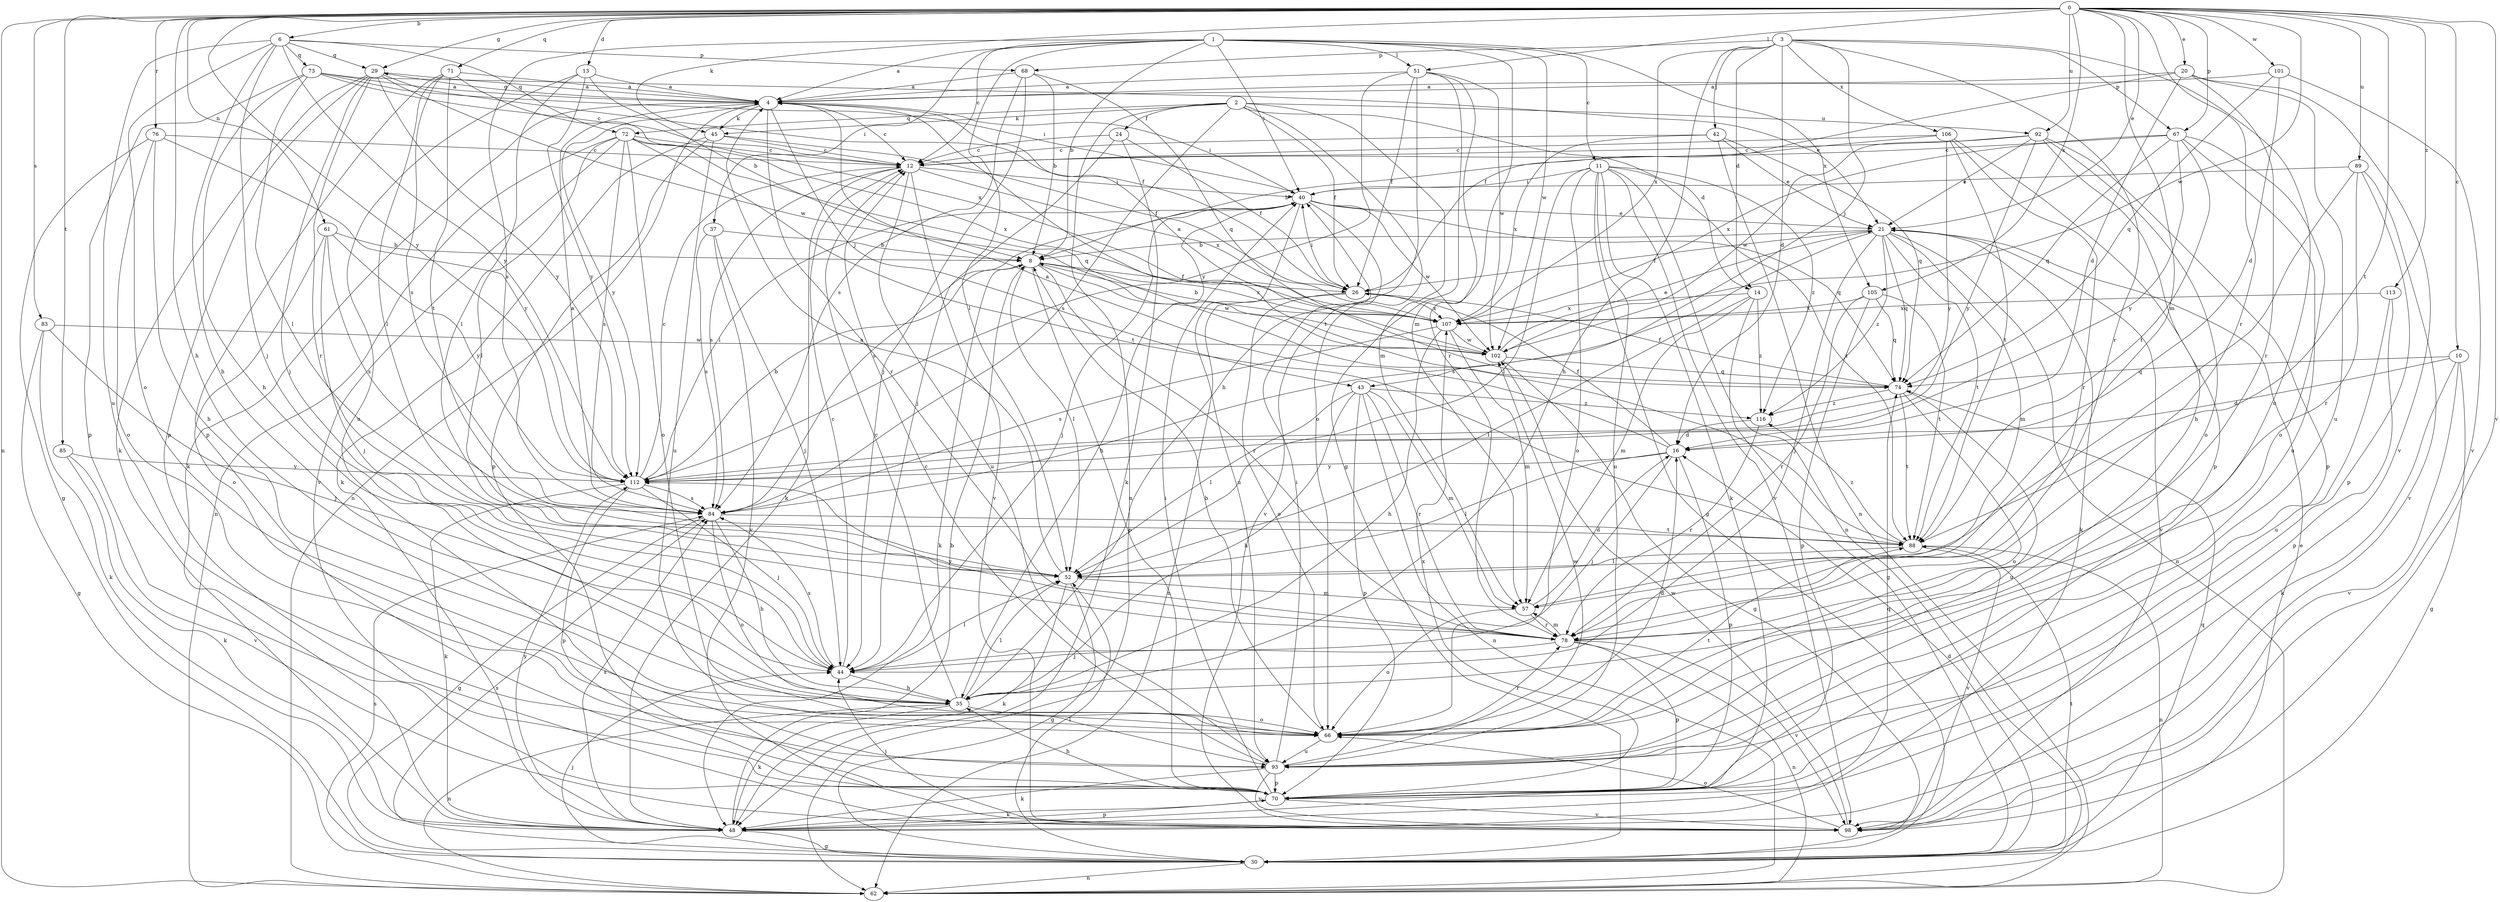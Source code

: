 strict digraph  {
0;
1;
2;
3;
4;
6;
8;
10;
11;
12;
13;
14;
16;
20;
21;
24;
26;
29;
30;
35;
37;
40;
42;
43;
44;
45;
48;
51;
52;
57;
61;
62;
66;
67;
68;
70;
71;
72;
73;
74;
76;
78;
83;
84;
85;
88;
89;
92;
93;
98;
101;
102;
105;
106;
107;
112;
113;
116;
0 -> 6  [label=b];
0 -> 10  [label=c];
0 -> 13  [label=d];
0 -> 20  [label=e];
0 -> 21  [label=e];
0 -> 29  [label=g];
0 -> 35  [label=h];
0 -> 45  [label=k];
0 -> 51  [label=l];
0 -> 57  [label=m];
0 -> 61  [label=n];
0 -> 62  [label=n];
0 -> 67  [label=p];
0 -> 71  [label=q];
0 -> 76  [label=r];
0 -> 78  [label=r];
0 -> 83  [label=s];
0 -> 85  [label=t];
0 -> 88  [label=t];
0 -> 89  [label=u];
0 -> 92  [label=u];
0 -> 98  [label=v];
0 -> 101  [label=w];
0 -> 102  [label=w];
0 -> 105  [label=x];
0 -> 112  [label=y];
0 -> 113  [label=z];
1 -> 4  [label=a];
1 -> 8  [label=b];
1 -> 11  [label=c];
1 -> 12  [label=c];
1 -> 37  [label=i];
1 -> 40  [label=i];
1 -> 51  [label=l];
1 -> 52  [label=l];
1 -> 57  [label=m];
1 -> 84  [label=s];
1 -> 102  [label=w];
1 -> 105  [label=x];
2 -> 14  [label=d];
2 -> 24  [label=f];
2 -> 26  [label=f];
2 -> 45  [label=k];
2 -> 57  [label=m];
2 -> 62  [label=n];
2 -> 66  [label=o];
2 -> 72  [label=q];
2 -> 84  [label=s];
2 -> 92  [label=u];
3 -> 14  [label=d];
3 -> 16  [label=d];
3 -> 35  [label=h];
3 -> 42  [label=j];
3 -> 43  [label=j];
3 -> 67  [label=p];
3 -> 68  [label=p];
3 -> 78  [label=r];
3 -> 93  [label=u];
3 -> 106  [label=x];
3 -> 107  [label=x];
4 -> 12  [label=c];
4 -> 29  [label=g];
4 -> 40  [label=i];
4 -> 43  [label=j];
4 -> 45  [label=k];
4 -> 48  [label=k];
4 -> 62  [label=n];
4 -> 78  [label=r];
4 -> 88  [label=t];
4 -> 112  [label=y];
6 -> 29  [label=g];
6 -> 35  [label=h];
6 -> 44  [label=j];
6 -> 66  [label=o];
6 -> 68  [label=p];
6 -> 72  [label=q];
6 -> 73  [label=q];
6 -> 93  [label=u];
6 -> 112  [label=y];
8 -> 26  [label=f];
8 -> 48  [label=k];
8 -> 52  [label=l];
8 -> 70  [label=p];
8 -> 78  [label=r];
8 -> 102  [label=w];
8 -> 107  [label=x];
10 -> 16  [label=d];
10 -> 30  [label=g];
10 -> 48  [label=k];
10 -> 74  [label=q];
10 -> 98  [label=v];
11 -> 30  [label=g];
11 -> 40  [label=i];
11 -> 48  [label=k];
11 -> 52  [label=l];
11 -> 62  [label=n];
11 -> 66  [label=o];
11 -> 88  [label=t];
11 -> 93  [label=u];
11 -> 98  [label=v];
11 -> 116  [label=z];
12 -> 40  [label=i];
12 -> 48  [label=k];
12 -> 84  [label=s];
12 -> 93  [label=u];
12 -> 98  [label=v];
12 -> 107  [label=x];
13 -> 4  [label=a];
13 -> 8  [label=b];
13 -> 52  [label=l];
13 -> 93  [label=u];
13 -> 112  [label=y];
14 -> 30  [label=g];
14 -> 52  [label=l];
14 -> 57  [label=m];
14 -> 107  [label=x];
14 -> 116  [label=z];
16 -> 4  [label=a];
16 -> 26  [label=f];
16 -> 44  [label=j];
16 -> 52  [label=l];
16 -> 70  [label=p];
16 -> 112  [label=y];
20 -> 4  [label=a];
20 -> 16  [label=d];
20 -> 26  [label=f];
20 -> 78  [label=r];
20 -> 93  [label=u];
20 -> 98  [label=v];
21 -> 8  [label=b];
21 -> 26  [label=f];
21 -> 44  [label=j];
21 -> 48  [label=k];
21 -> 57  [label=m];
21 -> 62  [label=n];
21 -> 74  [label=q];
21 -> 84  [label=s];
21 -> 88  [label=t];
21 -> 98  [label=v];
21 -> 116  [label=z];
24 -> 12  [label=c];
24 -> 26  [label=f];
24 -> 44  [label=j];
24 -> 48  [label=k];
26 -> 40  [label=i];
26 -> 62  [label=n];
26 -> 66  [label=o];
26 -> 107  [label=x];
29 -> 4  [label=a];
29 -> 26  [label=f];
29 -> 44  [label=j];
29 -> 48  [label=k];
29 -> 70  [label=p];
29 -> 78  [label=r];
29 -> 102  [label=w];
29 -> 112  [label=y];
30 -> 16  [label=d];
30 -> 21  [label=e];
30 -> 44  [label=j];
30 -> 52  [label=l];
30 -> 62  [label=n];
30 -> 74  [label=q];
30 -> 84  [label=s];
30 -> 88  [label=t];
35 -> 12  [label=c];
35 -> 48  [label=k];
35 -> 52  [label=l];
35 -> 62  [label=n];
35 -> 66  [label=o];
37 -> 8  [label=b];
37 -> 44  [label=j];
37 -> 84  [label=s];
37 -> 98  [label=v];
40 -> 21  [label=e];
40 -> 35  [label=h];
40 -> 44  [label=j];
40 -> 74  [label=q];
40 -> 84  [label=s];
40 -> 93  [label=u];
40 -> 98  [label=v];
40 -> 102  [label=w];
42 -> 12  [label=c];
42 -> 21  [label=e];
42 -> 62  [label=n];
42 -> 74  [label=q];
42 -> 107  [label=x];
43 -> 35  [label=h];
43 -> 52  [label=l];
43 -> 57  [label=m];
43 -> 62  [label=n];
43 -> 70  [label=p];
43 -> 78  [label=r];
43 -> 116  [label=z];
44 -> 12  [label=c];
44 -> 35  [label=h];
44 -> 52  [label=l];
44 -> 84  [label=s];
45 -> 12  [label=c];
45 -> 26  [label=f];
45 -> 48  [label=k];
45 -> 70  [label=p];
45 -> 93  [label=u];
48 -> 8  [label=b];
48 -> 30  [label=g];
48 -> 70  [label=p];
48 -> 74  [label=q];
48 -> 84  [label=s];
48 -> 112  [label=y];
51 -> 4  [label=a];
51 -> 26  [label=f];
51 -> 30  [label=g];
51 -> 35  [label=h];
51 -> 78  [label=r];
51 -> 102  [label=w];
51 -> 112  [label=y];
52 -> 4  [label=a];
52 -> 30  [label=g];
52 -> 48  [label=k];
52 -> 57  [label=m];
57 -> 16  [label=d];
57 -> 66  [label=o];
57 -> 78  [label=r];
61 -> 8  [label=b];
61 -> 44  [label=j];
61 -> 66  [label=o];
61 -> 84  [label=s];
61 -> 112  [label=y];
62 -> 84  [label=s];
66 -> 8  [label=b];
66 -> 16  [label=d];
66 -> 78  [label=r];
66 -> 88  [label=t];
66 -> 93  [label=u];
67 -> 12  [label=c];
67 -> 66  [label=o];
67 -> 74  [label=q];
67 -> 88  [label=t];
67 -> 93  [label=u];
67 -> 107  [label=x];
67 -> 112  [label=y];
68 -> 4  [label=a];
68 -> 8  [label=b];
68 -> 44  [label=j];
68 -> 74  [label=q];
68 -> 84  [label=s];
70 -> 35  [label=h];
70 -> 40  [label=i];
70 -> 48  [label=k];
70 -> 98  [label=v];
70 -> 107  [label=x];
71 -> 4  [label=a];
71 -> 52  [label=l];
71 -> 70  [label=p];
71 -> 84  [label=s];
71 -> 88  [label=t];
71 -> 107  [label=x];
72 -> 12  [label=c];
72 -> 52  [label=l];
72 -> 62  [label=n];
72 -> 66  [label=o];
72 -> 74  [label=q];
72 -> 84  [label=s];
72 -> 88  [label=t];
72 -> 98  [label=v];
72 -> 107  [label=x];
73 -> 4  [label=a];
73 -> 12  [label=c];
73 -> 21  [label=e];
73 -> 35  [label=h];
73 -> 40  [label=i];
73 -> 52  [label=l];
73 -> 70  [label=p];
74 -> 26  [label=f];
74 -> 66  [label=o];
74 -> 88  [label=t];
74 -> 93  [label=u];
74 -> 116  [label=z];
76 -> 12  [label=c];
76 -> 30  [label=g];
76 -> 35  [label=h];
76 -> 66  [label=o];
76 -> 112  [label=y];
78 -> 44  [label=j];
78 -> 57  [label=m];
78 -> 62  [label=n];
78 -> 70  [label=p];
78 -> 98  [label=v];
78 -> 112  [label=y];
83 -> 30  [label=g];
83 -> 44  [label=j];
83 -> 48  [label=k];
83 -> 102  [label=w];
84 -> 4  [label=a];
84 -> 30  [label=g];
84 -> 35  [label=h];
84 -> 66  [label=o];
84 -> 88  [label=t];
85 -> 48  [label=k];
85 -> 98  [label=v];
85 -> 112  [label=y];
88 -> 52  [label=l];
88 -> 62  [label=n];
88 -> 98  [label=v];
88 -> 116  [label=z];
89 -> 40  [label=i];
89 -> 52  [label=l];
89 -> 70  [label=p];
89 -> 78  [label=r];
89 -> 98  [label=v];
92 -> 12  [label=c];
92 -> 21  [label=e];
92 -> 35  [label=h];
92 -> 66  [label=o];
92 -> 70  [label=p];
92 -> 102  [label=w];
92 -> 112  [label=y];
93 -> 12  [label=c];
93 -> 40  [label=i];
93 -> 48  [label=k];
93 -> 70  [label=p];
93 -> 98  [label=v];
93 -> 102  [label=w];
98 -> 44  [label=j];
98 -> 66  [label=o];
98 -> 102  [label=w];
101 -> 4  [label=a];
101 -> 16  [label=d];
101 -> 74  [label=q];
101 -> 98  [label=v];
102 -> 4  [label=a];
102 -> 21  [label=e];
102 -> 30  [label=g];
102 -> 74  [label=q];
105 -> 70  [label=p];
105 -> 74  [label=q];
105 -> 78  [label=r];
105 -> 88  [label=t];
105 -> 107  [label=x];
106 -> 8  [label=b];
106 -> 12  [label=c];
106 -> 70  [label=p];
106 -> 78  [label=r];
106 -> 88  [label=t];
106 -> 112  [label=y];
107 -> 8  [label=b];
107 -> 35  [label=h];
107 -> 57  [label=m];
107 -> 84  [label=s];
107 -> 102  [label=w];
112 -> 8  [label=b];
112 -> 12  [label=c];
112 -> 40  [label=i];
112 -> 44  [label=j];
112 -> 48  [label=k];
112 -> 70  [label=p];
112 -> 84  [label=s];
113 -> 70  [label=p];
113 -> 93  [label=u];
113 -> 107  [label=x];
116 -> 16  [label=d];
116 -> 78  [label=r];
}
